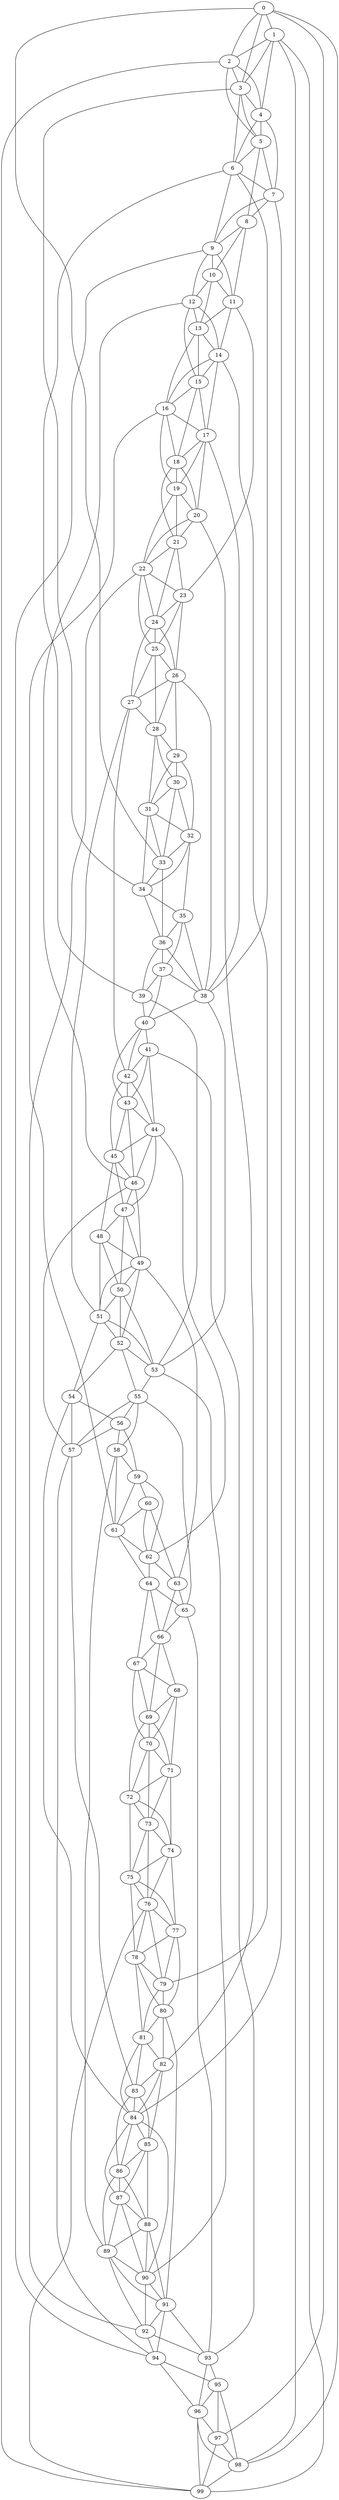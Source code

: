 strict graph "watts_strogatz_graph(100,6,0.1)" {
0;
1;
2;
3;
4;
5;
6;
7;
8;
9;
10;
11;
12;
13;
14;
15;
16;
17;
18;
19;
20;
21;
22;
23;
24;
25;
26;
27;
28;
29;
30;
31;
32;
33;
34;
35;
36;
37;
38;
39;
40;
41;
42;
43;
44;
45;
46;
47;
48;
49;
50;
51;
52;
53;
54;
55;
56;
57;
58;
59;
60;
61;
62;
63;
64;
65;
66;
67;
68;
69;
70;
71;
72;
73;
74;
75;
76;
77;
78;
79;
80;
81;
82;
83;
84;
85;
86;
87;
88;
89;
90;
91;
92;
93;
94;
95;
96;
97;
98;
99;
0 -- 1  [is_available=True, prob="0.801168286716"];
0 -- 2  [is_available=True, prob="0.182632226384"];
0 -- 3  [is_available=True, prob="0.960090150749"];
0 -- 33  [is_available=True, prob="0.117395309341"];
0 -- 97  [is_available=True, prob="1.0"];
0 -- 98  [is_available=True, prob="0.751199993571"];
1 -- 2  [is_available=True, prob="0.0335585169765"];
1 -- 99  [is_available=True, prob="1.0"];
1 -- 4  [is_available=True, prob="0.22928101989"];
1 -- 98  [is_available=True, prob="1.0"];
1 -- 3  [is_available=True, prob="0.816077587803"];
2 -- 3  [is_available=True, prob="0.591763474296"];
2 -- 4  [is_available=True, prob="0.405347666147"];
2 -- 5  [is_available=True, prob="0.53249697788"];
2 -- 99  [is_available=True, prob="1.0"];
3 -- 4  [is_available=True, prob="0.230845357238"];
3 -- 5  [is_available=True, prob="0.982593879652"];
3 -- 6  [is_available=True, prob="0.261700584551"];
3 -- 34  [is_available=True, prob="0.937035504761"];
4 -- 5  [is_available=True, prob="1.0"];
4 -- 6  [is_available=True, prob="0.659251797482"];
4 -- 7  [is_available=True, prob="0.680042311061"];
5 -- 6  [is_available=True, prob="0.1379118756"];
5 -- 7  [is_available=True, prob="0.970628293545"];
5 -- 8  [is_available=True, prob="0.869119952527"];
6 -- 38  [is_available=True, prob="0.537996158938"];
6 -- 7  [is_available=True, prob="1.0"];
6 -- 9  [is_available=True, prob="1.0"];
6 -- 39  [is_available=True, prob="0.471944010977"];
7 -- 8  [is_available=True, prob="1.0"];
7 -- 9  [is_available=True, prob="1.0"];
7 -- 84  [is_available=True, prob="1.0"];
8 -- 9  [is_available=True, prob="0.361897638319"];
8 -- 10  [is_available=True, prob="0.377923067896"];
8 -- 11  [is_available=True, prob="0.984762545913"];
9 -- 10  [is_available=True, prob="0.285589464011"];
9 -- 11  [is_available=True, prob="0.210743704656"];
9 -- 12  [is_available=True, prob="1.0"];
9 -- 94  [is_available=True, prob="0.280584662334"];
10 -- 11  [is_available=True, prob="0.793502296395"];
10 -- 12  [is_available=True, prob="0.334772042015"];
10 -- 13  [is_available=True, prob="0.702589485879"];
11 -- 13  [is_available=True, prob="1.0"];
11 -- 14  [is_available=True, prob="0.875656161111"];
11 -- 23  [is_available=True, prob="1.0"];
12 -- 13  [is_available=True, prob="0.700491990606"];
12 -- 14  [is_available=True, prob="0.502501168542"];
12 -- 15  [is_available=True, prob="0.827507991642"];
12 -- 46  [is_available=True, prob="0.0481099028977"];
13 -- 14  [is_available=True, prob="1.0"];
13 -- 15  [is_available=True, prob="0.735931457398"];
13 -- 16  [is_available=True, prob="1.0"];
14 -- 15  [is_available=True, prob="0.283815461417"];
14 -- 16  [is_available=True, prob="0.295768531111"];
14 -- 17  [is_available=True, prob="0.452062725797"];
14 -- 79  [is_available=True, prob="1.0"];
15 -- 16  [is_available=True, prob="0.645279846278"];
15 -- 17  [is_available=True, prob="0.0622368302682"];
15 -- 18  [is_available=True, prob="0.821513725797"];
16 -- 17  [is_available=True, prob="0.27401046056"];
16 -- 18  [is_available=True, prob="1.0"];
16 -- 19  [is_available=True, prob="0.0606335141524"];
16 -- 61  [is_available=True, prob="0.911524235402"];
17 -- 38  [is_available=True, prob="0.391994486572"];
17 -- 18  [is_available=True, prob="1.0"];
17 -- 19  [is_available=True, prob="0.740751164232"];
17 -- 20  [is_available=True, prob="0.351206254109"];
18 -- 19  [is_available=True, prob="0.893006444426"];
18 -- 20  [is_available=True, prob="0.756223213615"];
18 -- 21  [is_available=True, prob="0.69334532389"];
19 -- 20  [is_available=True, prob="1.0"];
19 -- 21  [is_available=True, prob="0.783857153022"];
19 -- 22  [is_available=True, prob="1.0"];
20 -- 82  [is_available=True, prob="0.0414020852119"];
20 -- 21  [is_available=True, prob="0.43321440841"];
20 -- 22  [is_available=True, prob="0.368672944224"];
21 -- 22  [is_available=True, prob="0.156454981992"];
21 -- 23  [is_available=True, prob="0.461187702833"];
21 -- 24  [is_available=True, prob="0.834494110988"];
22 -- 23  [is_available=True, prob="0.867342074644"];
22 -- 24  [is_available=True, prob="1.0"];
22 -- 25  [is_available=True, prob="0.432779662686"];
22 -- 92  [is_available=True, prob="0.523227604619"];
23 -- 24  [is_available=True, prob="0.452401066403"];
23 -- 25  [is_available=True, prob="1.0"];
23 -- 26  [is_available=True, prob="0.0855760909364"];
24 -- 25  [is_available=True, prob="0.200324502792"];
24 -- 26  [is_available=True, prob="0.280906539215"];
24 -- 27  [is_available=True, prob="1.0"];
25 -- 26  [is_available=True, prob="0.667183505251"];
25 -- 27  [is_available=True, prob="0.344357223565"];
25 -- 28  [is_available=True, prob="0.466480380777"];
26 -- 38  [is_available=True, prob="0.337171484738"];
26 -- 27  [is_available=True, prob="0.625021751762"];
26 -- 28  [is_available=True, prob="1.0"];
26 -- 29  [is_available=True, prob="0.813645999787"];
27 -- 42  [is_available=True, prob="1.0"];
27 -- 51  [is_available=True, prob="0.12039473553"];
27 -- 28  [is_available=True, prob="0.133420799895"];
28 -- 29  [is_available=True, prob="0.959538451144"];
28 -- 30  [is_available=True, prob="0.314130298902"];
28 -- 31  [is_available=True, prob="0.887405462143"];
29 -- 32  [is_available=True, prob="0.665779921502"];
29 -- 30  [is_available=True, prob="1.0"];
29 -- 31  [is_available=True, prob="0.434839640608"];
30 -- 32  [is_available=True, prob="1.0"];
30 -- 33  [is_available=True, prob="1.0"];
30 -- 31  [is_available=True, prob="0.909419083992"];
31 -- 32  [is_available=True, prob="0.773184047627"];
31 -- 33  [is_available=True, prob="1.0"];
31 -- 34  [is_available=True, prob="1.0"];
32 -- 33  [is_available=True, prob="1.0"];
32 -- 34  [is_available=True, prob="0.486147258769"];
32 -- 35  [is_available=True, prob="1.0"];
33 -- 34  [is_available=True, prob="0.268988748497"];
33 -- 36  [is_available=True, prob="0.275100109506"];
34 -- 35  [is_available=True, prob="0.807405080264"];
34 -- 36  [is_available=True, prob="0.198827834123"];
35 -- 36  [is_available=True, prob="0.52488984169"];
35 -- 37  [is_available=True, prob="0.186359656315"];
35 -- 38  [is_available=True, prob="0.672670149536"];
36 -- 37  [is_available=True, prob="1.0"];
36 -- 38  [is_available=True, prob="0.406454504788"];
36 -- 39  [is_available=True, prob="0.209802696432"];
37 -- 38  [is_available=True, prob="1.0"];
37 -- 39  [is_available=True, prob="0.545419910863"];
37 -- 40  [is_available=True, prob="0.960001867909"];
38 -- 40  [is_available=True, prob="0.711841859714"];
38 -- 53  [is_available=True, prob="0.989342450539"];
39 -- 40  [is_available=True, prob="0.00329336297563"];
39 -- 53  [is_available=True, prob="0.188312193157"];
40 -- 41  [is_available=True, prob="0.631440135882"];
40 -- 42  [is_available=True, prob="1.0"];
40 -- 43  [is_available=True, prob="0.657727870967"];
41 -- 42  [is_available=True, prob="0.819413025685"];
41 -- 43  [is_available=True, prob="0.932029665377"];
41 -- 44  [is_available=True, prob="0.0338999905999"];
41 -- 93  [is_available=True, prob="1.0"];
42 -- 43  [is_available=True, prob="1.0"];
42 -- 44  [is_available=True, prob="0.909178362619"];
42 -- 45  [is_available=True, prob="0.0181413619196"];
43 -- 44  [is_available=True, prob="0.611969844775"];
43 -- 45  [is_available=True, prob="0.594006414145"];
43 -- 46  [is_available=True, prob="0.856572760076"];
44 -- 45  [is_available=True, prob="1.0"];
44 -- 46  [is_available=True, prob="0.222968189369"];
44 -- 47  [is_available=True, prob="0.620403486551"];
44 -- 62  [is_available=True, prob="0.356710337641"];
45 -- 46  [is_available=True, prob="0.45734669379"];
45 -- 47  [is_available=True, prob="0.277640755749"];
45 -- 48  [is_available=True, prob="0.161030721119"];
46 -- 47  [is_available=True, prob="0.534343687752"];
46 -- 49  [is_available=True, prob="0.106199565904"];
46 -- 57  [is_available=True, prob="0.126584729191"];
47 -- 48  [is_available=True, prob="0.416060274872"];
47 -- 49  [is_available=True, prob="0.468626190475"];
47 -- 50  [is_available=True, prob="1.0"];
48 -- 49  [is_available=True, prob="1.0"];
48 -- 50  [is_available=True, prob="0.593784831186"];
48 -- 51  [is_available=True, prob="1.0"];
49 -- 50  [is_available=True, prob="0.430650049537"];
49 -- 51  [is_available=True, prob="1.0"];
49 -- 52  [is_available=True, prob="0.481063434271"];
49 -- 63  [is_available=True, prob="1.0"];
50 -- 51  [is_available=True, prob="0.1127644847"];
50 -- 52  [is_available=True, prob="0.607183956539"];
50 -- 53  [is_available=True, prob="0.810424377661"];
51 -- 52  [is_available=True, prob="0.102329890423"];
51 -- 53  [is_available=True, prob="1.0"];
51 -- 54  [is_available=True, prob="0.457884376741"];
52 -- 53  [is_available=True, prob="0.800109376661"];
52 -- 54  [is_available=True, prob="1.0"];
52 -- 55  [is_available=True, prob="0.561790729894"];
53 -- 55  [is_available=True, prob="0.584949836027"];
53 -- 90  [is_available=True, prob="1.0"];
54 -- 84  [is_available=True, prob="0.453969861364"];
54 -- 56  [is_available=True, prob="1.0"];
54 -- 57  [is_available=True, prob="0.171854100465"];
55 -- 65  [is_available=True, prob="0.157767976396"];
55 -- 56  [is_available=True, prob="0.292385356387"];
55 -- 57  [is_available=True, prob="0.495433244982"];
55 -- 58  [is_available=True, prob="0.619756321278"];
56 -- 57  [is_available=True, prob="0.597554601936"];
56 -- 58  [is_available=True, prob="0.146175229533"];
56 -- 59  [is_available=True, prob="0.104598932743"];
57 -- 83  [is_available=True, prob="1.0"];
57 -- 94  [is_available=True, prob="0.819346540698"];
58 -- 89  [is_available=True, prob="0.313765764801"];
58 -- 59  [is_available=True, prob="0.997804621785"];
58 -- 61  [is_available=True, prob="0.433212642476"];
59 -- 60  [is_available=True, prob="0.0353041334502"];
59 -- 61  [is_available=True, prob="0.973721140655"];
59 -- 62  [is_available=True, prob="0.666485708897"];
60 -- 61  [is_available=True, prob="1.0"];
60 -- 62  [is_available=True, prob="0.310410863279"];
60 -- 63  [is_available=True, prob="0.150951523446"];
61 -- 64  [is_available=True, prob="0.58312501708"];
61 -- 62  [is_available=True, prob="1.0"];
62 -- 64  [is_available=True, prob="0.97882680225"];
62 -- 63  [is_available=True, prob="0.628478780642"];
63 -- 65  [is_available=True, prob="0.67257980474"];
63 -- 66  [is_available=True, prob="0.0884527359548"];
64 -- 65  [is_available=True, prob="0.331461131777"];
64 -- 66  [is_available=True, prob="1.0"];
64 -- 67  [is_available=True, prob="0.794983848226"];
65 -- 66  [is_available=True, prob="1.0"];
65 -- 93  [is_available=True, prob="0.541480674341"];
66 -- 67  [is_available=True, prob="0.643483178132"];
66 -- 68  [is_available=True, prob="1.0"];
66 -- 69  [is_available=True, prob="0.135487862272"];
67 -- 68  [is_available=True, prob="1.0"];
67 -- 69  [is_available=True, prob="0.701977787601"];
67 -- 70  [is_available=True, prob="0.406127309192"];
68 -- 69  [is_available=True, prob="1.0"];
68 -- 70  [is_available=True, prob="0.60183020598"];
68 -- 71  [is_available=True, prob="1.0"];
69 -- 70  [is_available=True, prob="0.119509213949"];
69 -- 71  [is_available=True, prob="0.604044136656"];
69 -- 72  [is_available=True, prob="1.0"];
70 -- 71  [is_available=True, prob="1.0"];
70 -- 72  [is_available=True, prob="0.688007185905"];
70 -- 73  [is_available=True, prob="0.448409167115"];
71 -- 72  [is_available=True, prob="0.450230735405"];
71 -- 73  [is_available=True, prob="0.94516437708"];
71 -- 74  [is_available=True, prob="0.580085500554"];
72 -- 73  [is_available=True, prob="0.78504556167"];
72 -- 74  [is_available=True, prob="0.392267450967"];
72 -- 75  [is_available=True, prob="0.997058275768"];
73 -- 74  [is_available=True, prob="0.221532380607"];
73 -- 75  [is_available=True, prob="0.497156309582"];
73 -- 76  [is_available=True, prob="0.0847038813592"];
74 -- 75  [is_available=True, prob="0.410325490105"];
74 -- 76  [is_available=True, prob="0.832884592625"];
74 -- 77  [is_available=True, prob="0.103189230618"];
75 -- 76  [is_available=True, prob="0.206560426977"];
75 -- 77  [is_available=True, prob="0.343516278012"];
75 -- 78  [is_available=True, prob="0.790204775674"];
76 -- 99  [is_available=True, prob="0.71269963555"];
76 -- 77  [is_available=True, prob="1.0"];
76 -- 78  [is_available=True, prob="0.267869687137"];
76 -- 79  [is_available=True, prob="1.0"];
77 -- 78  [is_available=True, prob="1.0"];
77 -- 79  [is_available=True, prob="1.0"];
77 -- 80  [is_available=True, prob="0.267734029314"];
78 -- 79  [is_available=True, prob="0.557308108595"];
78 -- 80  [is_available=True, prob="0.264859077595"];
78 -- 81  [is_available=True, prob="0.0384079504012"];
79 -- 80  [is_available=True, prob="0.481617353062"];
79 -- 81  [is_available=True, prob="0.39586934589"];
80 -- 81  [is_available=True, prob="0.269158748"];
80 -- 82  [is_available=True, prob="0.594097321773"];
80 -- 91  [is_available=True, prob="1.0"];
81 -- 82  [is_available=True, prob="1.0"];
81 -- 83  [is_available=True, prob="0.156651876635"];
81 -- 84  [is_available=True, prob="0.504794265922"];
82 -- 83  [is_available=True, prob="1.0"];
82 -- 84  [is_available=True, prob="1.0"];
82 -- 85  [is_available=True, prob="0.509568099854"];
83 -- 84  [is_available=True, prob="0.597365767969"];
83 -- 85  [is_available=True, prob="0.774538160567"];
83 -- 86  [is_available=True, prob="0.338118613265"];
84 -- 85  [is_available=True, prob="0.0993229460277"];
84 -- 86  [is_available=True, prob="0.900212544695"];
84 -- 87  [is_available=True, prob="1.0"];
84 -- 90  [is_available=True, prob="0.925379170427"];
85 -- 86  [is_available=True, prob="1.0"];
85 -- 87  [is_available=True, prob="0.780267731136"];
85 -- 88  [is_available=True, prob="0.69520677952"];
86 -- 87  [is_available=True, prob="0.87154920392"];
86 -- 88  [is_available=True, prob="1.0"];
86 -- 89  [is_available=True, prob="0.718370295728"];
87 -- 88  [is_available=True, prob="0.490403037649"];
87 -- 89  [is_available=True, prob="0.623013074671"];
87 -- 90  [is_available=True, prob="0.527773070739"];
88 -- 89  [is_available=True, prob="1.0"];
88 -- 90  [is_available=True, prob="0.786837718502"];
88 -- 91  [is_available=True, prob="0.792126938226"];
89 -- 90  [is_available=True, prob="1.0"];
89 -- 91  [is_available=True, prob="0.110902613355"];
89 -- 92  [is_available=True, prob="1.0"];
90 -- 91  [is_available=True, prob="1.0"];
90 -- 92  [is_available=True, prob="0.536737393829"];
91 -- 92  [is_available=True, prob="0.707416055208"];
91 -- 93  [is_available=True, prob="1.0"];
91 -- 94  [is_available=True, prob="1.0"];
92 -- 93  [is_available=True, prob="0.0993387562134"];
92 -- 94  [is_available=True, prob="1.0"];
93 -- 96  [is_available=True, prob="0.284596770256"];
93 -- 95  [is_available=True, prob="0.273293696787"];
94 -- 96  [is_available=True, prob="0.103911113494"];
94 -- 95  [is_available=True, prob="0.639913084676"];
95 -- 96  [is_available=True, prob="0.586530383047"];
95 -- 97  [is_available=True, prob="0.0207018282703"];
95 -- 98  [is_available=True, prob="0.922777123272"];
96 -- 97  [is_available=True, prob="1.0"];
96 -- 98  [is_available=True, prob="0.114577652783"];
96 -- 99  [is_available=True, prob="0.47402757359"];
97 -- 98  [is_available=True, prob="0.833903965678"];
97 -- 99  [is_available=True, prob="1.0"];
98 -- 99  [is_available=True, prob="0.00480797733421"];
}
